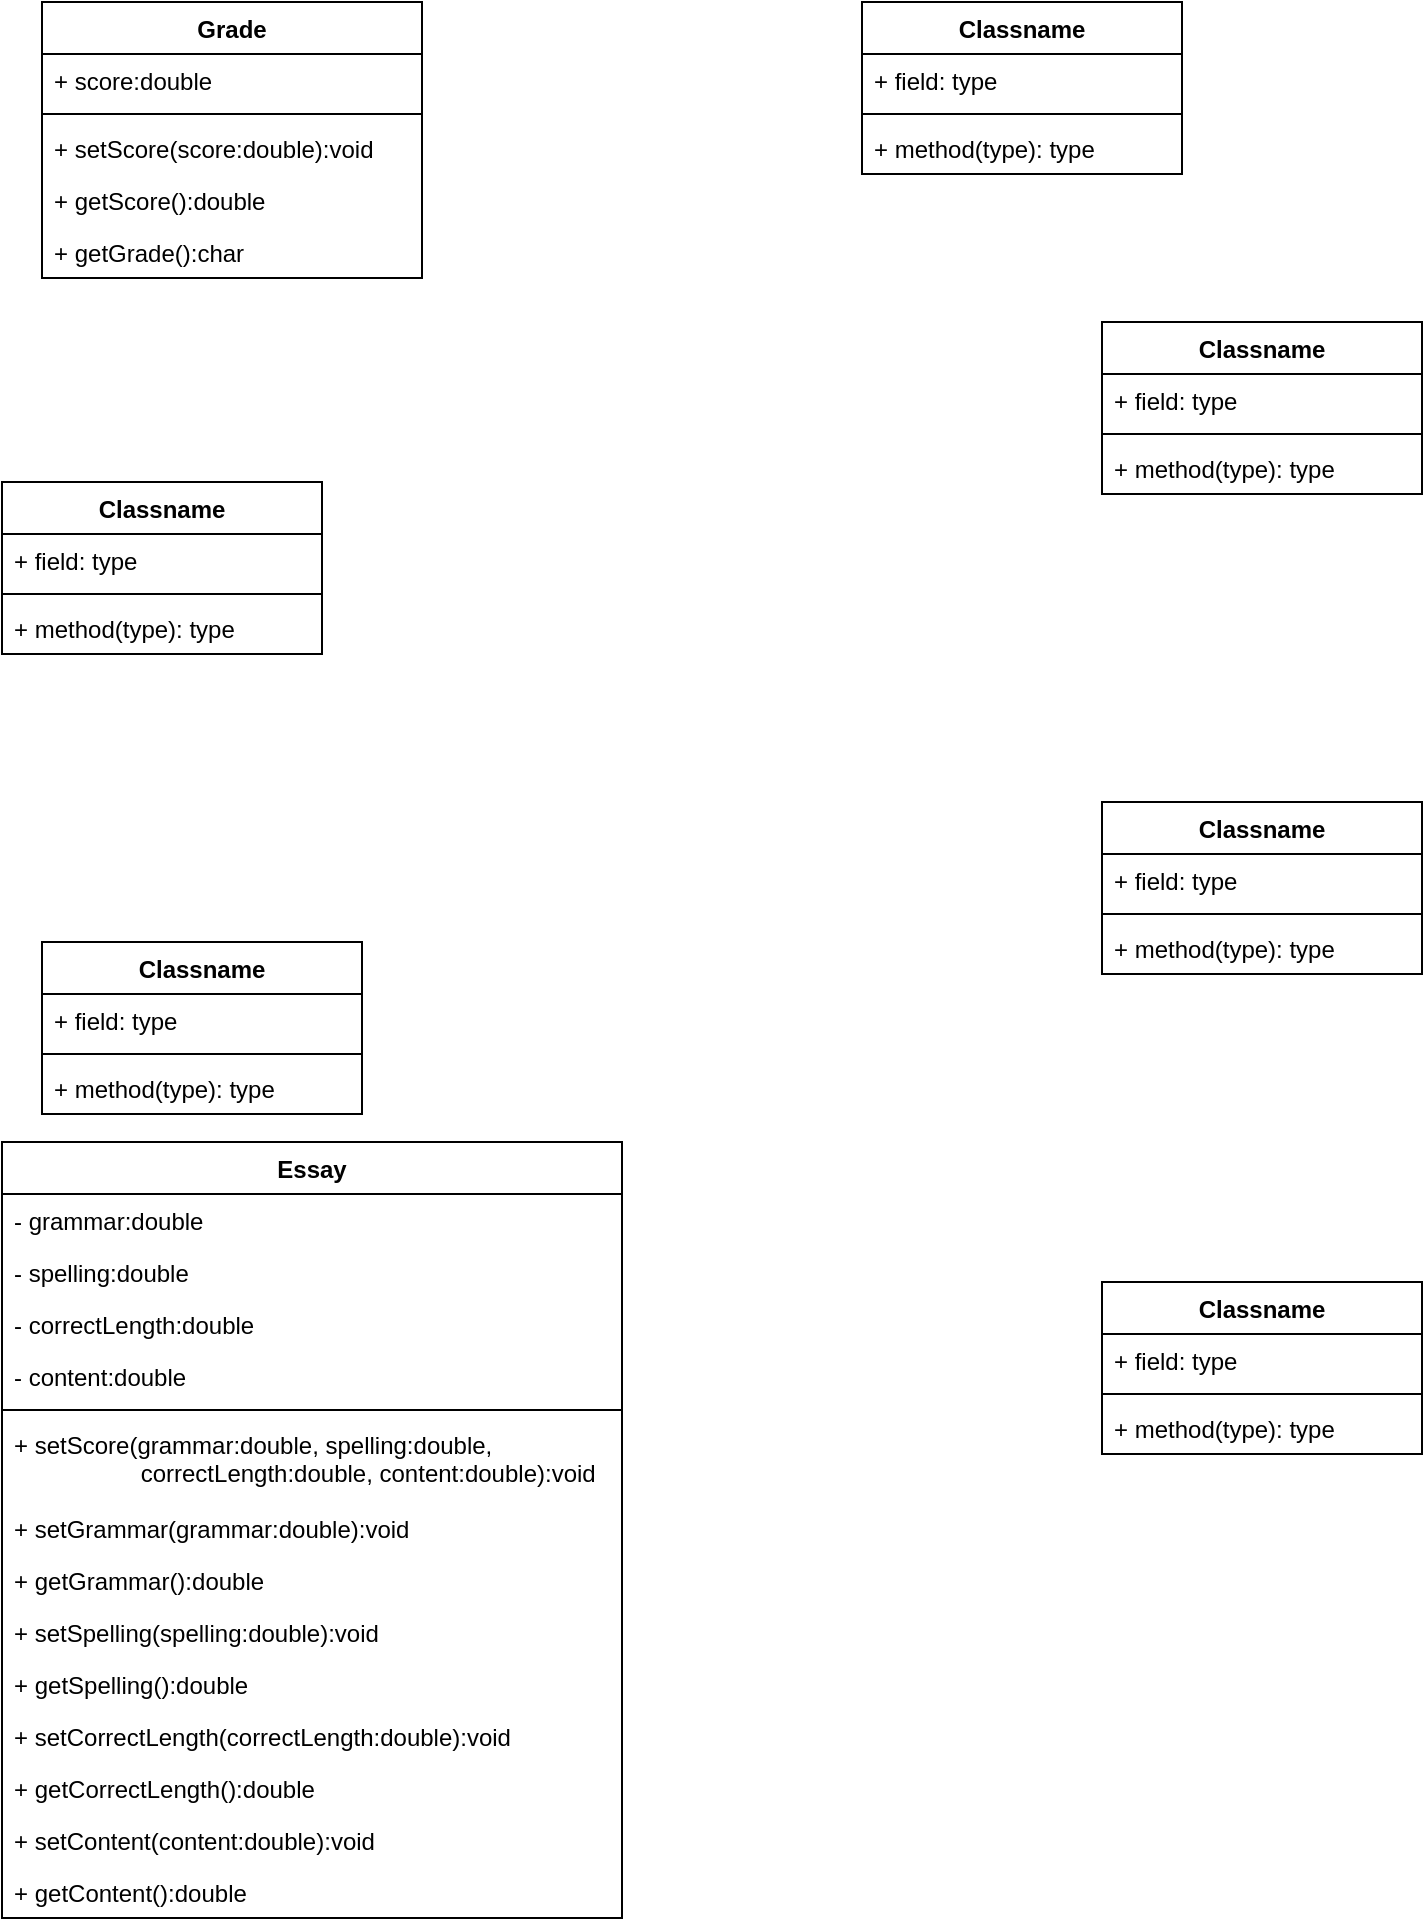 <mxfile version="13.10.1" type="github">
  <diagram id="w1-cJgne05kwdNBntMp3" name="Page-1">
    <mxGraphModel dx="694" dy="280" grid="1" gridSize="10" guides="1" tooltips="1" connect="1" arrows="1" fold="1" page="1" pageScale="1" pageWidth="850" pageHeight="1100" math="0" shadow="0">
      <root>
        <mxCell id="0" />
        <mxCell id="1" parent="0" />
        <mxCell id="Epvj0yracvkwAPq-59SV-1" value="Grade" style="swimlane;fontStyle=1;align=center;verticalAlign=top;childLayout=stackLayout;horizontal=1;startSize=26;horizontalStack=0;resizeParent=1;resizeParentMax=0;resizeLast=0;collapsible=1;marginBottom=0;" vertex="1" parent="1">
          <mxGeometry x="80" y="80" width="190" height="138" as="geometry" />
        </mxCell>
        <mxCell id="Epvj0yracvkwAPq-59SV-2" value="+ score:double" style="text;strokeColor=none;fillColor=none;align=left;verticalAlign=top;spacingLeft=4;spacingRight=4;overflow=hidden;rotatable=0;points=[[0,0.5],[1,0.5]];portConstraint=eastwest;" vertex="1" parent="Epvj0yracvkwAPq-59SV-1">
          <mxGeometry y="26" width="190" height="26" as="geometry" />
        </mxCell>
        <mxCell id="Epvj0yracvkwAPq-59SV-3" value="" style="line;strokeWidth=1;fillColor=none;align=left;verticalAlign=middle;spacingTop=-1;spacingLeft=3;spacingRight=3;rotatable=0;labelPosition=right;points=[];portConstraint=eastwest;" vertex="1" parent="Epvj0yracvkwAPq-59SV-1">
          <mxGeometry y="52" width="190" height="8" as="geometry" />
        </mxCell>
        <mxCell id="Epvj0yracvkwAPq-59SV-4" value="+ setScore(score:double):void" style="text;strokeColor=none;fillColor=none;align=left;verticalAlign=top;spacingLeft=4;spacingRight=4;overflow=hidden;rotatable=0;points=[[0,0.5],[1,0.5]];portConstraint=eastwest;" vertex="1" parent="Epvj0yracvkwAPq-59SV-1">
          <mxGeometry y="60" width="190" height="26" as="geometry" />
        </mxCell>
        <mxCell id="Epvj0yracvkwAPq-59SV-33" value="+ getScore():double" style="text;strokeColor=none;fillColor=none;align=left;verticalAlign=top;spacingLeft=4;spacingRight=4;overflow=hidden;rotatable=0;points=[[0,0.5],[1,0.5]];portConstraint=eastwest;" vertex="1" parent="Epvj0yracvkwAPq-59SV-1">
          <mxGeometry y="86" width="190" height="26" as="geometry" />
        </mxCell>
        <mxCell id="Epvj0yracvkwAPq-59SV-34" value="+ getGrade():char" style="text;strokeColor=none;fillColor=none;align=left;verticalAlign=top;spacingLeft=4;spacingRight=4;overflow=hidden;rotatable=0;points=[[0,0.5],[1,0.5]];portConstraint=eastwest;" vertex="1" parent="Epvj0yracvkwAPq-59SV-1">
          <mxGeometry y="112" width="190" height="26" as="geometry" />
        </mxCell>
        <mxCell id="Epvj0yracvkwAPq-59SV-5" value="Classname" style="swimlane;fontStyle=1;align=center;verticalAlign=top;childLayout=stackLayout;horizontal=1;startSize=26;horizontalStack=0;resizeParent=1;resizeParentMax=0;resizeLast=0;collapsible=1;marginBottom=0;" vertex="1" parent="1">
          <mxGeometry x="490" y="80" width="160" height="86" as="geometry" />
        </mxCell>
        <mxCell id="Epvj0yracvkwAPq-59SV-6" value="+ field: type" style="text;strokeColor=none;fillColor=none;align=left;verticalAlign=top;spacingLeft=4;spacingRight=4;overflow=hidden;rotatable=0;points=[[0,0.5],[1,0.5]];portConstraint=eastwest;" vertex="1" parent="Epvj0yracvkwAPq-59SV-5">
          <mxGeometry y="26" width="160" height="26" as="geometry" />
        </mxCell>
        <mxCell id="Epvj0yracvkwAPq-59SV-7" value="" style="line;strokeWidth=1;fillColor=none;align=left;verticalAlign=middle;spacingTop=-1;spacingLeft=3;spacingRight=3;rotatable=0;labelPosition=right;points=[];portConstraint=eastwest;" vertex="1" parent="Epvj0yracvkwAPq-59SV-5">
          <mxGeometry y="52" width="160" height="8" as="geometry" />
        </mxCell>
        <mxCell id="Epvj0yracvkwAPq-59SV-8" value="+ method(type): type" style="text;strokeColor=none;fillColor=none;align=left;verticalAlign=top;spacingLeft=4;spacingRight=4;overflow=hidden;rotatable=0;points=[[0,0.5],[1,0.5]];portConstraint=eastwest;" vertex="1" parent="Epvj0yracvkwAPq-59SV-5">
          <mxGeometry y="60" width="160" height="26" as="geometry" />
        </mxCell>
        <mxCell id="Epvj0yracvkwAPq-59SV-9" value="Classname" style="swimlane;fontStyle=1;align=center;verticalAlign=top;childLayout=stackLayout;horizontal=1;startSize=26;horizontalStack=0;resizeParent=1;resizeParentMax=0;resizeLast=0;collapsible=1;marginBottom=0;" vertex="1" parent="1">
          <mxGeometry x="60" y="320" width="160" height="86" as="geometry" />
        </mxCell>
        <mxCell id="Epvj0yracvkwAPq-59SV-10" value="+ field: type" style="text;strokeColor=none;fillColor=none;align=left;verticalAlign=top;spacingLeft=4;spacingRight=4;overflow=hidden;rotatable=0;points=[[0,0.5],[1,0.5]];portConstraint=eastwest;" vertex="1" parent="Epvj0yracvkwAPq-59SV-9">
          <mxGeometry y="26" width="160" height="26" as="geometry" />
        </mxCell>
        <mxCell id="Epvj0yracvkwAPq-59SV-11" value="" style="line;strokeWidth=1;fillColor=none;align=left;verticalAlign=middle;spacingTop=-1;spacingLeft=3;spacingRight=3;rotatable=0;labelPosition=right;points=[];portConstraint=eastwest;" vertex="1" parent="Epvj0yracvkwAPq-59SV-9">
          <mxGeometry y="52" width="160" height="8" as="geometry" />
        </mxCell>
        <mxCell id="Epvj0yracvkwAPq-59SV-12" value="+ method(type): type" style="text;strokeColor=none;fillColor=none;align=left;verticalAlign=top;spacingLeft=4;spacingRight=4;overflow=hidden;rotatable=0;points=[[0,0.5],[1,0.5]];portConstraint=eastwest;" vertex="1" parent="Epvj0yracvkwAPq-59SV-9">
          <mxGeometry y="60" width="160" height="26" as="geometry" />
        </mxCell>
        <mxCell id="Epvj0yracvkwAPq-59SV-13" value="Classname" style="swimlane;fontStyle=1;align=center;verticalAlign=top;childLayout=stackLayout;horizontal=1;startSize=26;horizontalStack=0;resizeParent=1;resizeParentMax=0;resizeLast=0;collapsible=1;marginBottom=0;" vertex="1" parent="1">
          <mxGeometry x="610" y="240" width="160" height="86" as="geometry" />
        </mxCell>
        <mxCell id="Epvj0yracvkwAPq-59SV-14" value="+ field: type" style="text;strokeColor=none;fillColor=none;align=left;verticalAlign=top;spacingLeft=4;spacingRight=4;overflow=hidden;rotatable=0;points=[[0,0.5],[1,0.5]];portConstraint=eastwest;" vertex="1" parent="Epvj0yracvkwAPq-59SV-13">
          <mxGeometry y="26" width="160" height="26" as="geometry" />
        </mxCell>
        <mxCell id="Epvj0yracvkwAPq-59SV-15" value="" style="line;strokeWidth=1;fillColor=none;align=left;verticalAlign=middle;spacingTop=-1;spacingLeft=3;spacingRight=3;rotatable=0;labelPosition=right;points=[];portConstraint=eastwest;" vertex="1" parent="Epvj0yracvkwAPq-59SV-13">
          <mxGeometry y="52" width="160" height="8" as="geometry" />
        </mxCell>
        <mxCell id="Epvj0yracvkwAPq-59SV-16" value="+ method(type): type" style="text;strokeColor=none;fillColor=none;align=left;verticalAlign=top;spacingLeft=4;spacingRight=4;overflow=hidden;rotatable=0;points=[[0,0.5],[1,0.5]];portConstraint=eastwest;" vertex="1" parent="Epvj0yracvkwAPq-59SV-13">
          <mxGeometry y="60" width="160" height="26" as="geometry" />
        </mxCell>
        <mxCell id="Epvj0yracvkwAPq-59SV-17" value="Classname" style="swimlane;fontStyle=1;align=center;verticalAlign=top;childLayout=stackLayout;horizontal=1;startSize=26;horizontalStack=0;resizeParent=1;resizeParentMax=0;resizeLast=0;collapsible=1;marginBottom=0;" vertex="1" parent="1">
          <mxGeometry x="610" y="480" width="160" height="86" as="geometry" />
        </mxCell>
        <mxCell id="Epvj0yracvkwAPq-59SV-18" value="+ field: type" style="text;strokeColor=none;fillColor=none;align=left;verticalAlign=top;spacingLeft=4;spacingRight=4;overflow=hidden;rotatable=0;points=[[0,0.5],[1,0.5]];portConstraint=eastwest;" vertex="1" parent="Epvj0yracvkwAPq-59SV-17">
          <mxGeometry y="26" width="160" height="26" as="geometry" />
        </mxCell>
        <mxCell id="Epvj0yracvkwAPq-59SV-19" value="" style="line;strokeWidth=1;fillColor=none;align=left;verticalAlign=middle;spacingTop=-1;spacingLeft=3;spacingRight=3;rotatable=0;labelPosition=right;points=[];portConstraint=eastwest;" vertex="1" parent="Epvj0yracvkwAPq-59SV-17">
          <mxGeometry y="52" width="160" height="8" as="geometry" />
        </mxCell>
        <mxCell id="Epvj0yracvkwAPq-59SV-20" value="+ method(type): type" style="text;strokeColor=none;fillColor=none;align=left;verticalAlign=top;spacingLeft=4;spacingRight=4;overflow=hidden;rotatable=0;points=[[0,0.5],[1,0.5]];portConstraint=eastwest;" vertex="1" parent="Epvj0yracvkwAPq-59SV-17">
          <mxGeometry y="60" width="160" height="26" as="geometry" />
        </mxCell>
        <mxCell id="Epvj0yracvkwAPq-59SV-21" value="Classname" style="swimlane;fontStyle=1;align=center;verticalAlign=top;childLayout=stackLayout;horizontal=1;startSize=26;horizontalStack=0;resizeParent=1;resizeParentMax=0;resizeLast=0;collapsible=1;marginBottom=0;" vertex="1" parent="1">
          <mxGeometry x="80" y="550" width="160" height="86" as="geometry" />
        </mxCell>
        <mxCell id="Epvj0yracvkwAPq-59SV-22" value="+ field: type" style="text;strokeColor=none;fillColor=none;align=left;verticalAlign=top;spacingLeft=4;spacingRight=4;overflow=hidden;rotatable=0;points=[[0,0.5],[1,0.5]];portConstraint=eastwest;" vertex="1" parent="Epvj0yracvkwAPq-59SV-21">
          <mxGeometry y="26" width="160" height="26" as="geometry" />
        </mxCell>
        <mxCell id="Epvj0yracvkwAPq-59SV-23" value="" style="line;strokeWidth=1;fillColor=none;align=left;verticalAlign=middle;spacingTop=-1;spacingLeft=3;spacingRight=3;rotatable=0;labelPosition=right;points=[];portConstraint=eastwest;" vertex="1" parent="Epvj0yracvkwAPq-59SV-21">
          <mxGeometry y="52" width="160" height="8" as="geometry" />
        </mxCell>
        <mxCell id="Epvj0yracvkwAPq-59SV-24" value="+ method(type): type" style="text;strokeColor=none;fillColor=none;align=left;verticalAlign=top;spacingLeft=4;spacingRight=4;overflow=hidden;rotatable=0;points=[[0,0.5],[1,0.5]];portConstraint=eastwest;" vertex="1" parent="Epvj0yracvkwAPq-59SV-21">
          <mxGeometry y="60" width="160" height="26" as="geometry" />
        </mxCell>
        <mxCell id="Epvj0yracvkwAPq-59SV-25" value="Classname" style="swimlane;fontStyle=1;align=center;verticalAlign=top;childLayout=stackLayout;horizontal=1;startSize=26;horizontalStack=0;resizeParent=1;resizeParentMax=0;resizeLast=0;collapsible=1;marginBottom=0;" vertex="1" parent="1">
          <mxGeometry x="610" y="720" width="160" height="86" as="geometry" />
        </mxCell>
        <mxCell id="Epvj0yracvkwAPq-59SV-26" value="+ field: type" style="text;strokeColor=none;fillColor=none;align=left;verticalAlign=top;spacingLeft=4;spacingRight=4;overflow=hidden;rotatable=0;points=[[0,0.5],[1,0.5]];portConstraint=eastwest;" vertex="1" parent="Epvj0yracvkwAPq-59SV-25">
          <mxGeometry y="26" width="160" height="26" as="geometry" />
        </mxCell>
        <mxCell id="Epvj0yracvkwAPq-59SV-27" value="" style="line;strokeWidth=1;fillColor=none;align=left;verticalAlign=middle;spacingTop=-1;spacingLeft=3;spacingRight=3;rotatable=0;labelPosition=right;points=[];portConstraint=eastwest;" vertex="1" parent="Epvj0yracvkwAPq-59SV-25">
          <mxGeometry y="52" width="160" height="8" as="geometry" />
        </mxCell>
        <mxCell id="Epvj0yracvkwAPq-59SV-28" value="+ method(type): type" style="text;strokeColor=none;fillColor=none;align=left;verticalAlign=top;spacingLeft=4;spacingRight=4;overflow=hidden;rotatable=0;points=[[0,0.5],[1,0.5]];portConstraint=eastwest;" vertex="1" parent="Epvj0yracvkwAPq-59SV-25">
          <mxGeometry y="60" width="160" height="26" as="geometry" />
        </mxCell>
        <mxCell id="Epvj0yracvkwAPq-59SV-29" value="Essay" style="swimlane;fontStyle=1;align=center;verticalAlign=top;childLayout=stackLayout;horizontal=1;startSize=26;horizontalStack=0;resizeParent=1;resizeParentMax=0;resizeLast=0;collapsible=1;marginBottom=0;" vertex="1" parent="1">
          <mxGeometry x="60" y="650" width="310" height="388" as="geometry" />
        </mxCell>
        <mxCell id="Epvj0yracvkwAPq-59SV-36" value="- grammar:double" style="text;strokeColor=none;fillColor=none;align=left;verticalAlign=top;spacingLeft=4;spacingRight=4;overflow=hidden;rotatable=0;points=[[0,0.5],[1,0.5]];portConstraint=eastwest;" vertex="1" parent="Epvj0yracvkwAPq-59SV-29">
          <mxGeometry y="26" width="310" height="26" as="geometry" />
        </mxCell>
        <mxCell id="Epvj0yracvkwAPq-59SV-37" value="- spelling:double" style="text;strokeColor=none;fillColor=none;align=left;verticalAlign=top;spacingLeft=4;spacingRight=4;overflow=hidden;rotatable=0;points=[[0,0.5],[1,0.5]];portConstraint=eastwest;" vertex="1" parent="Epvj0yracvkwAPq-59SV-29">
          <mxGeometry y="52" width="310" height="26" as="geometry" />
        </mxCell>
        <mxCell id="Epvj0yracvkwAPq-59SV-35" value="- correctLength:double" style="text;strokeColor=none;fillColor=none;align=left;verticalAlign=top;spacingLeft=4;spacingRight=4;overflow=hidden;rotatable=0;points=[[0,0.5],[1,0.5]];portConstraint=eastwest;" vertex="1" parent="Epvj0yracvkwAPq-59SV-29">
          <mxGeometry y="78" width="310" height="26" as="geometry" />
        </mxCell>
        <mxCell id="Epvj0yracvkwAPq-59SV-30" value="- content:double" style="text;strokeColor=none;fillColor=none;align=left;verticalAlign=top;spacingLeft=4;spacingRight=4;overflow=hidden;rotatable=0;points=[[0,0.5],[1,0.5]];portConstraint=eastwest;" vertex="1" parent="Epvj0yracvkwAPq-59SV-29">
          <mxGeometry y="104" width="310" height="26" as="geometry" />
        </mxCell>
        <mxCell id="Epvj0yracvkwAPq-59SV-31" value="" style="line;strokeWidth=1;fillColor=none;align=left;verticalAlign=middle;spacingTop=-1;spacingLeft=3;spacingRight=3;rotatable=0;labelPosition=right;points=[];portConstraint=eastwest;" vertex="1" parent="Epvj0yracvkwAPq-59SV-29">
          <mxGeometry y="130" width="310" height="8" as="geometry" />
        </mxCell>
        <mxCell id="Epvj0yracvkwAPq-59SV-38" value="+ setScore(grammar:double, spelling:double, &#xa;                   correctLength:double, content:double):void" style="text;strokeColor=none;fillColor=none;align=left;verticalAlign=top;spacingLeft=4;spacingRight=4;overflow=hidden;rotatable=0;points=[[0,0.5],[1,0.5]];portConstraint=eastwest;" vertex="1" parent="Epvj0yracvkwAPq-59SV-29">
          <mxGeometry y="138" width="310" height="42" as="geometry" />
        </mxCell>
        <mxCell id="Epvj0yracvkwAPq-59SV-42" value="+ setGrammar(grammar:double):void" style="text;strokeColor=none;fillColor=none;align=left;verticalAlign=top;spacingLeft=4;spacingRight=4;overflow=hidden;rotatable=0;points=[[0,0.5],[1,0.5]];portConstraint=eastwest;" vertex="1" parent="Epvj0yracvkwAPq-59SV-29">
          <mxGeometry y="180" width="310" height="26" as="geometry" />
        </mxCell>
        <mxCell id="Epvj0yracvkwAPq-59SV-45" value="+ getGrammar():double" style="text;strokeColor=none;fillColor=none;align=left;verticalAlign=top;spacingLeft=4;spacingRight=4;overflow=hidden;rotatable=0;points=[[0,0.5],[1,0.5]];portConstraint=eastwest;" vertex="1" parent="Epvj0yracvkwAPq-59SV-29">
          <mxGeometry y="206" width="310" height="26" as="geometry" />
        </mxCell>
        <mxCell id="Epvj0yracvkwAPq-59SV-44" value="+ setSpelling(spelling:double):void" style="text;strokeColor=none;fillColor=none;align=left;verticalAlign=top;spacingLeft=4;spacingRight=4;overflow=hidden;rotatable=0;points=[[0,0.5],[1,0.5]];portConstraint=eastwest;" vertex="1" parent="Epvj0yracvkwAPq-59SV-29">
          <mxGeometry y="232" width="310" height="26" as="geometry" />
        </mxCell>
        <mxCell id="Epvj0yracvkwAPq-59SV-43" value="+ getSpelling():double" style="text;strokeColor=none;fillColor=none;align=left;verticalAlign=top;spacingLeft=4;spacingRight=4;overflow=hidden;rotatable=0;points=[[0,0.5],[1,0.5]];portConstraint=eastwest;" vertex="1" parent="Epvj0yracvkwAPq-59SV-29">
          <mxGeometry y="258" width="310" height="26" as="geometry" />
        </mxCell>
        <mxCell id="Epvj0yracvkwAPq-59SV-40" value="+ setCorrectLength(correctLength:double):void" style="text;strokeColor=none;fillColor=none;align=left;verticalAlign=top;spacingLeft=4;spacingRight=4;overflow=hidden;rotatable=0;points=[[0,0.5],[1,0.5]];portConstraint=eastwest;" vertex="1" parent="Epvj0yracvkwAPq-59SV-29">
          <mxGeometry y="284" width="310" height="26" as="geometry" />
        </mxCell>
        <mxCell id="Epvj0yracvkwAPq-59SV-41" value="+ getCorrectLength():double" style="text;strokeColor=none;fillColor=none;align=left;verticalAlign=top;spacingLeft=4;spacingRight=4;overflow=hidden;rotatable=0;points=[[0,0.5],[1,0.5]];portConstraint=eastwest;" vertex="1" parent="Epvj0yracvkwAPq-59SV-29">
          <mxGeometry y="310" width="310" height="26" as="geometry" />
        </mxCell>
        <mxCell id="Epvj0yracvkwAPq-59SV-32" value="+ setContent(content:double):void" style="text;strokeColor=none;fillColor=none;align=left;verticalAlign=top;spacingLeft=4;spacingRight=4;overflow=hidden;rotatable=0;points=[[0,0.5],[1,0.5]];portConstraint=eastwest;" vertex="1" parent="Epvj0yracvkwAPq-59SV-29">
          <mxGeometry y="336" width="310" height="26" as="geometry" />
        </mxCell>
        <mxCell id="Epvj0yracvkwAPq-59SV-39" value="+ getContent():double" style="text;strokeColor=none;fillColor=none;align=left;verticalAlign=top;spacingLeft=4;spacingRight=4;overflow=hidden;rotatable=0;points=[[0,0.5],[1,0.5]];portConstraint=eastwest;" vertex="1" parent="Epvj0yracvkwAPq-59SV-29">
          <mxGeometry y="362" width="310" height="26" as="geometry" />
        </mxCell>
      </root>
    </mxGraphModel>
  </diagram>
</mxfile>
